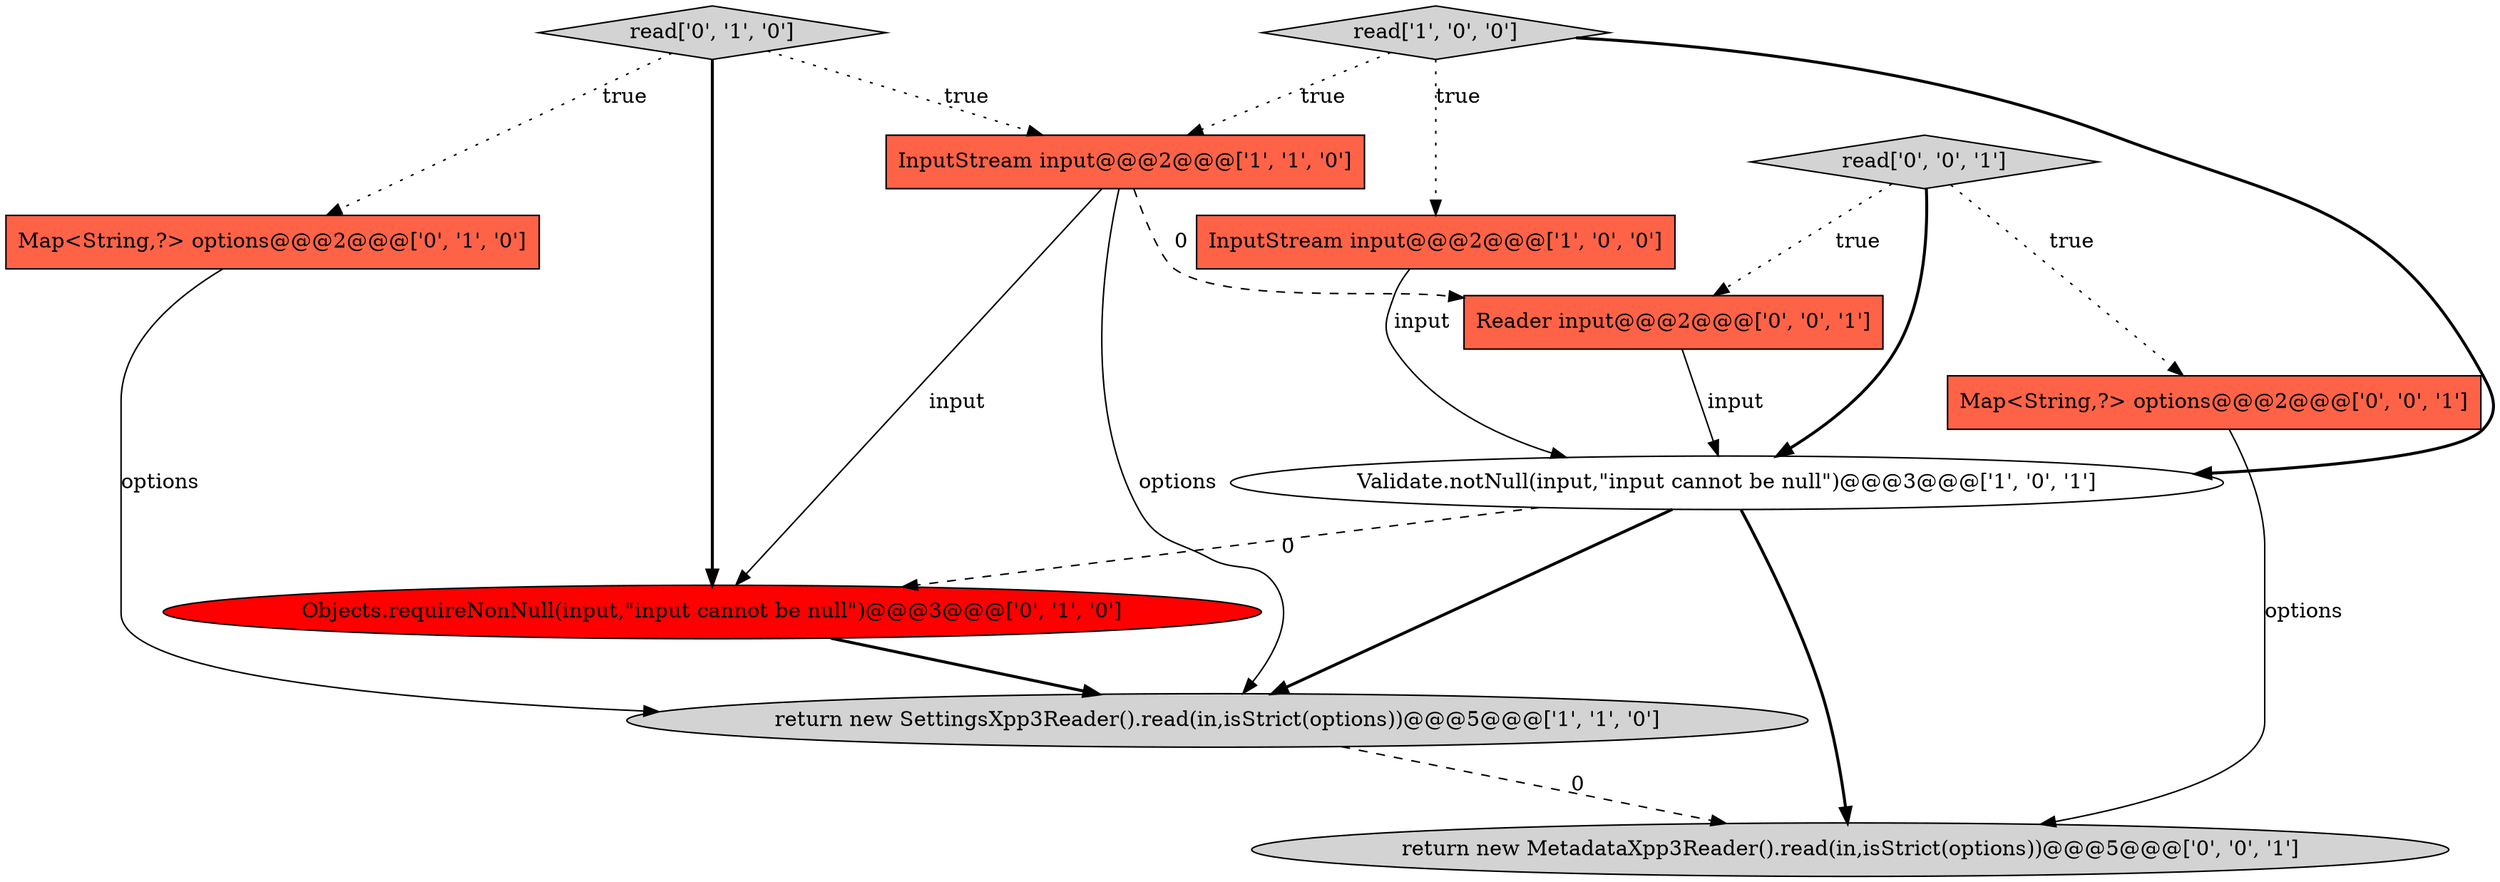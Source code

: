 digraph {
1 [style = filled, label = "return new SettingsXpp3Reader().read(in,isStrict(options))@@@5@@@['1', '1', '0']", fillcolor = lightgray, shape = ellipse image = "AAA0AAABBB1BBB"];
4 [style = filled, label = "Validate.notNull(input,\"input cannot be null\")@@@3@@@['1', '0', '1']", fillcolor = white, shape = ellipse image = "AAA0AAABBB1BBB"];
2 [style = filled, label = "InputStream input@@@2@@@['1', '0', '0']", fillcolor = tomato, shape = box image = "AAA0AAABBB1BBB"];
5 [style = filled, label = "Map<String,?> options@@@2@@@['0', '1', '0']", fillcolor = tomato, shape = box image = "AAA0AAABBB2BBB"];
8 [style = filled, label = "return new MetadataXpp3Reader().read(in,isStrict(options))@@@5@@@['0', '0', '1']", fillcolor = lightgray, shape = ellipse image = "AAA0AAABBB3BBB"];
6 [style = filled, label = "read['0', '1', '0']", fillcolor = lightgray, shape = diamond image = "AAA0AAABBB2BBB"];
9 [style = filled, label = "read['0', '0', '1']", fillcolor = lightgray, shape = diamond image = "AAA0AAABBB3BBB"];
3 [style = filled, label = "InputStream input@@@2@@@['1', '1', '0']", fillcolor = tomato, shape = box image = "AAA0AAABBB1BBB"];
11 [style = filled, label = "Reader input@@@2@@@['0', '0', '1']", fillcolor = tomato, shape = box image = "AAA0AAABBB3BBB"];
7 [style = filled, label = "Objects.requireNonNull(input,\"input cannot be null\")@@@3@@@['0', '1', '0']", fillcolor = red, shape = ellipse image = "AAA1AAABBB2BBB"];
0 [style = filled, label = "read['1', '0', '0']", fillcolor = lightgray, shape = diamond image = "AAA0AAABBB1BBB"];
10 [style = filled, label = "Map<String,?> options@@@2@@@['0', '0', '1']", fillcolor = tomato, shape = box image = "AAA0AAABBB3BBB"];
7->1 [style = bold, label=""];
9->11 [style = dotted, label="true"];
9->4 [style = bold, label=""];
2->4 [style = solid, label="input"];
10->8 [style = solid, label="options"];
0->4 [style = bold, label=""];
4->7 [style = dashed, label="0"];
5->1 [style = solid, label="options"];
4->8 [style = bold, label=""];
1->8 [style = dashed, label="0"];
4->1 [style = bold, label=""];
0->3 [style = dotted, label="true"];
0->2 [style = dotted, label="true"];
6->7 [style = bold, label=""];
6->3 [style = dotted, label="true"];
9->10 [style = dotted, label="true"];
3->7 [style = solid, label="input"];
11->4 [style = solid, label="input"];
3->1 [style = solid, label="options"];
3->11 [style = dashed, label="0"];
6->5 [style = dotted, label="true"];
}
